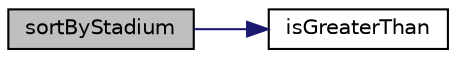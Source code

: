 digraph "sortByStadium"
{
 // LATEX_PDF_SIZE
  edge [fontname="Helvetica",fontsize="10",labelfontname="Helvetica",labelfontsize="10"];
  node [fontname="Helvetica",fontsize="10",shape=record];
  rankdir="LR";
  Node1 [label="sortByStadium",height=0.2,width=0.4,color="black", fillcolor="grey75", style="filled", fontcolor="black",tooltip=" "];
  Node1 -> Node2 [color="midnightblue",fontsize="10",style="solid",fontname="Helvetica"];
  Node2 [label="isGreaterThan",height=0.2,width=0.4,color="black", fillcolor="white", style="filled",URL="$sort_8cpp.html#ab92e58b3497485c94a6b765df9db9f02",tooltip=" "];
}
